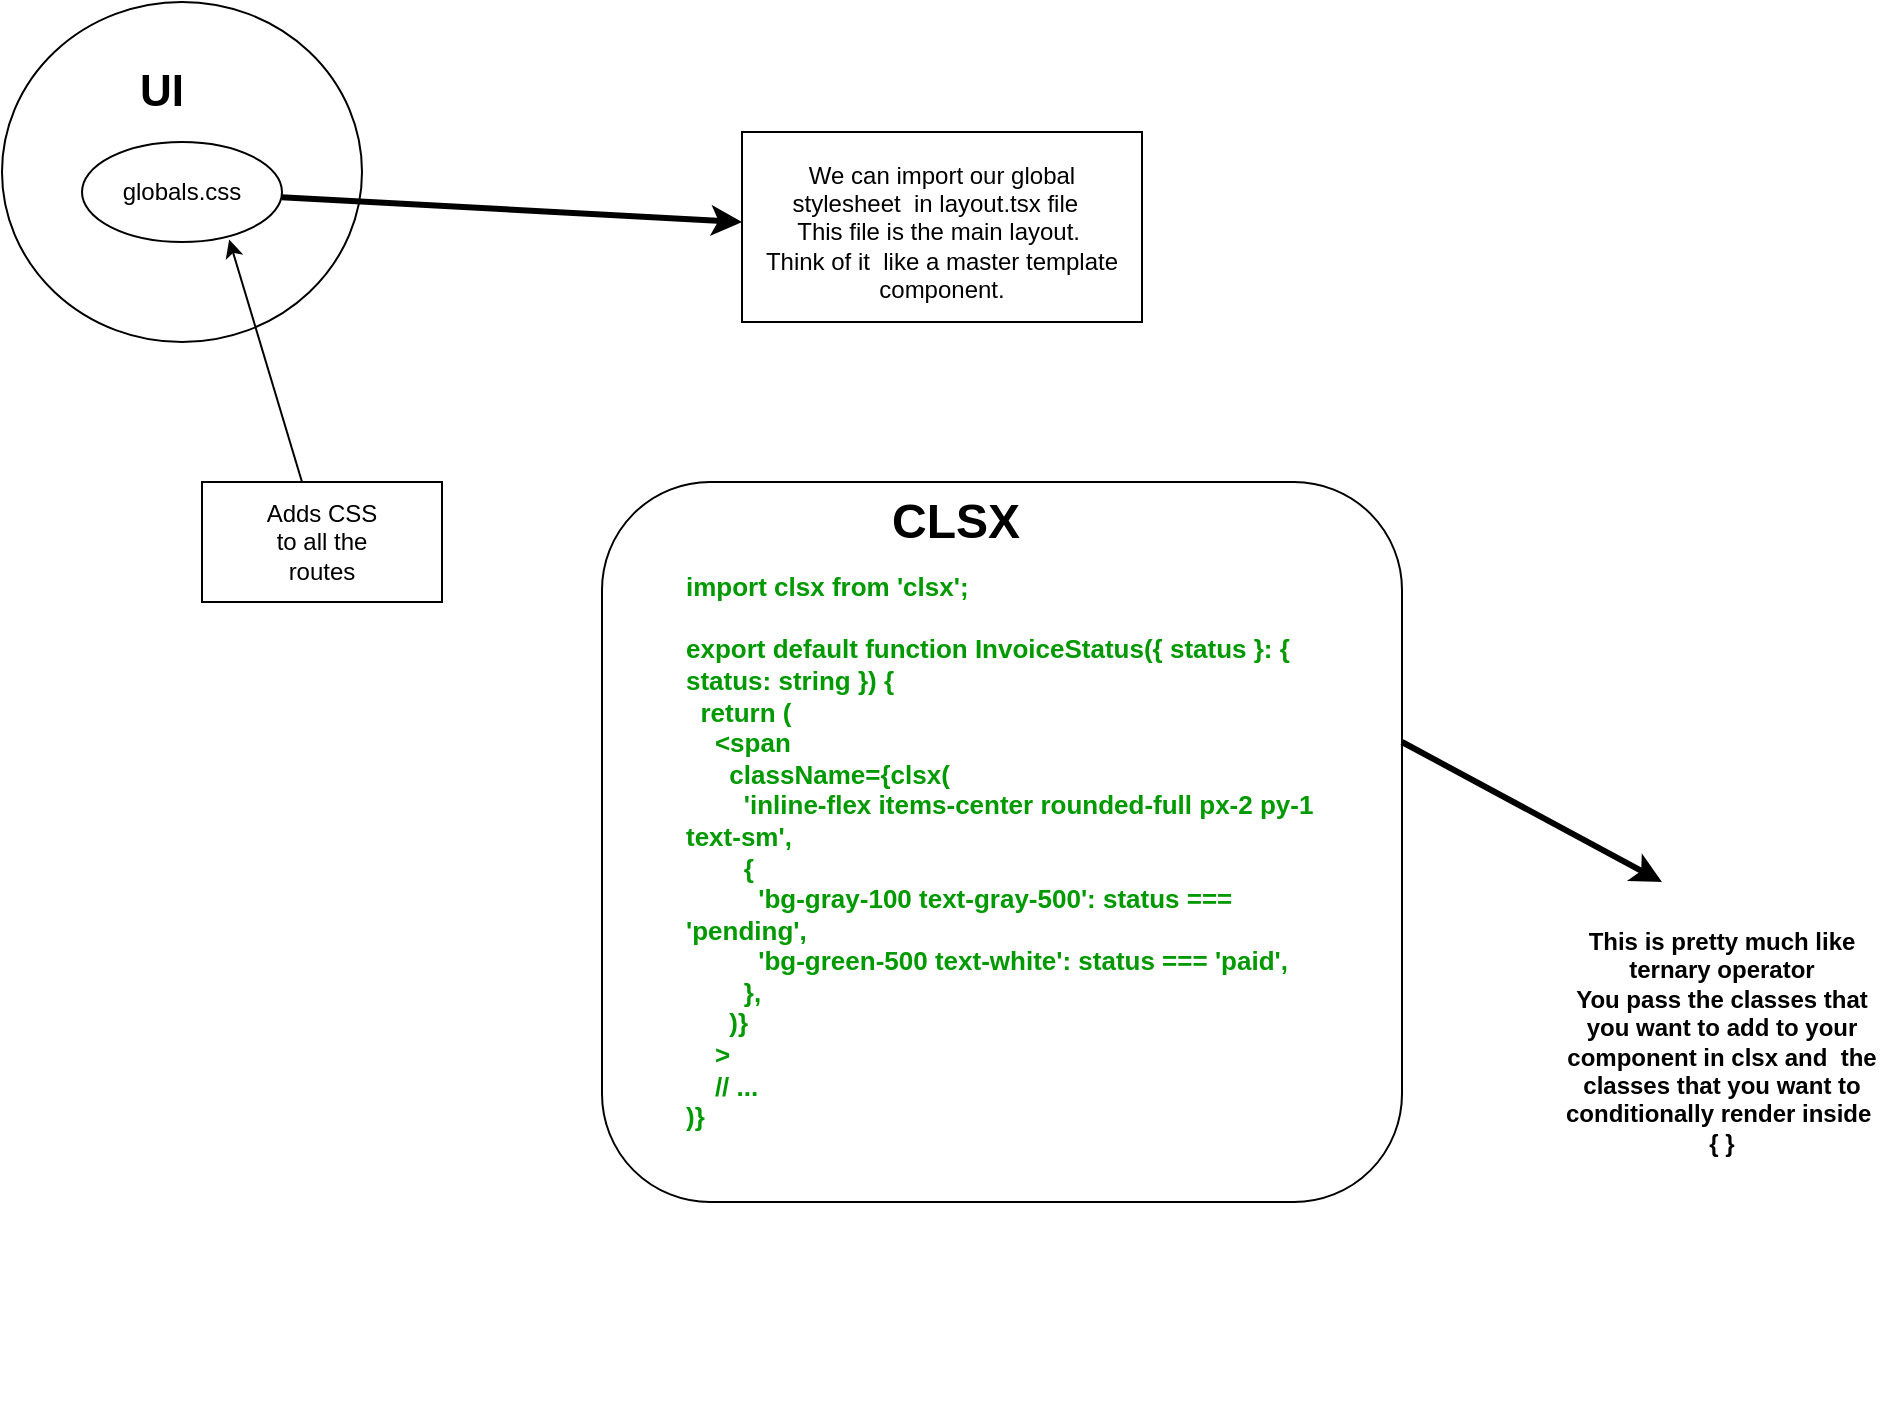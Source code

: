 <mxfile version="22.1.17" type="github">
  <diagram name="Page-1" id="Kl8zq_yiNeuqoVnLQ3NV">
    <mxGraphModel dx="1009" dy="542" grid="1" gridSize="10" guides="1" tooltips="1" connect="1" arrows="1" fold="1" page="1" pageScale="1" pageWidth="850" pageHeight="1100" math="0" shadow="0">
      <root>
        <mxCell id="0" />
        <mxCell id="1" parent="0" />
        <mxCell id="aWtjc3sNvvwIV8ZQqvRP-10" value="" style="rounded=0;whiteSpace=wrap;html=1;" vertex="1" parent="1">
          <mxGeometry x="440" y="125" width="200" height="95" as="geometry" />
        </mxCell>
        <mxCell id="aWtjc3sNvvwIV8ZQqvRP-1" value="" style="ellipse;whiteSpace=wrap;html=1;" vertex="1" parent="1">
          <mxGeometry x="70" y="60" width="180" height="170" as="geometry" />
        </mxCell>
        <mxCell id="aWtjc3sNvvwIV8ZQqvRP-2" value="&lt;font style=&quot;font-size: 22px;&quot;&gt;&lt;b&gt;UI&lt;/b&gt;&lt;/font&gt;" style="text;html=1;strokeColor=none;fillColor=none;align=center;verticalAlign=middle;whiteSpace=wrap;rounded=0;" vertex="1" parent="1">
          <mxGeometry x="120" y="90" width="60" height="30" as="geometry" />
        </mxCell>
        <mxCell id="aWtjc3sNvvwIV8ZQqvRP-4" value="" style="ellipse;whiteSpace=wrap;html=1;" vertex="1" parent="1">
          <mxGeometry x="110" y="130" width="100" height="50" as="geometry" />
        </mxCell>
        <mxCell id="aWtjc3sNvvwIV8ZQqvRP-3" value="globals.css" style="text;html=1;strokeColor=none;fillColor=none;align=center;verticalAlign=middle;whiteSpace=wrap;rounded=0;" vertex="1" parent="1">
          <mxGeometry x="130" y="140" width="60" height="30" as="geometry" />
        </mxCell>
        <mxCell id="aWtjc3sNvvwIV8ZQqvRP-5" value="" style="endArrow=classic;html=1;rounded=0;entryX=0.736;entryY=0.976;entryDx=0;entryDy=0;entryPerimeter=0;" edge="1" parent="1" target="aWtjc3sNvvwIV8ZQqvRP-4">
          <mxGeometry width="50" height="50" relative="1" as="geometry">
            <mxPoint x="220" y="300" as="sourcePoint" />
            <mxPoint x="450" y="260" as="targetPoint" />
          </mxGeometry>
        </mxCell>
        <mxCell id="aWtjc3sNvvwIV8ZQqvRP-7" value="" style="rounded=0;whiteSpace=wrap;html=1;" vertex="1" parent="1">
          <mxGeometry x="170" y="300" width="120" height="60" as="geometry" />
        </mxCell>
        <mxCell id="aWtjc3sNvvwIV8ZQqvRP-6" value="Adds CSS to all the routes" style="text;html=1;strokeColor=none;fillColor=none;align=center;verticalAlign=middle;whiteSpace=wrap;rounded=0;" vertex="1" parent="1">
          <mxGeometry x="200" y="315" width="60" height="30" as="geometry" />
        </mxCell>
        <mxCell id="aWtjc3sNvvwIV8ZQqvRP-8" value="" style="endArrow=classic;html=1;rounded=0;strokeWidth=3;" edge="1" parent="1" source="aWtjc3sNvvwIV8ZQqvRP-4">
          <mxGeometry width="50" height="50" relative="1" as="geometry">
            <mxPoint x="400" y="310" as="sourcePoint" />
            <mxPoint x="440" y="170" as="targetPoint" />
          </mxGeometry>
        </mxCell>
        <mxCell id="aWtjc3sNvvwIV8ZQqvRP-9" value="We can import our global stylesheet&amp;nbsp; in layout.tsx file&amp;nbsp;&amp;nbsp;&lt;br&gt;This file is the main layout.&amp;nbsp;&lt;br&gt;Think of it&amp;nbsp; like a master template component." style="text;html=1;strokeColor=none;fillColor=none;align=center;verticalAlign=middle;whiteSpace=wrap;rounded=0;" vertex="1" parent="1">
          <mxGeometry x="450" y="160" width="180" height="30" as="geometry" />
        </mxCell>
        <mxCell id="aWtjc3sNvvwIV8ZQqvRP-12" value="" style="rounded=1;whiteSpace=wrap;html=1;" vertex="1" parent="1">
          <mxGeometry x="370" y="300" width="400" height="360" as="geometry" />
        </mxCell>
        <mxCell id="aWtjc3sNvvwIV8ZQqvRP-13" value="&lt;h1&gt;&lt;span style=&quot;background-color: initial;&quot;&gt;CLSX&lt;/span&gt;&lt;br&gt;&lt;/h1&gt;&lt;div&gt;&lt;span style=&quot;background-color: initial;&quot;&gt;&lt;br&gt;&lt;/span&gt;&lt;/div&gt;" style="text;html=1;strokeColor=none;fillColor=none;spacing=5;spacingTop=-20;whiteSpace=wrap;overflow=hidden;rounded=0;" vertex="1" parent="1">
          <mxGeometry x="510" y="300" width="400" height="180" as="geometry" />
        </mxCell>
        <mxCell id="aWtjc3sNvvwIV8ZQqvRP-15" value="&lt;div style=&quot;font-size: 13px;&quot;&gt;&lt;b&gt;&lt;font color=&quot;#009900&quot; style=&quot;font-size: 13px;&quot;&gt;import clsx from &#39;clsx&#39;;&lt;/font&gt;&lt;/b&gt;&lt;/div&gt;&lt;div style=&quot;font-size: 13px;&quot;&gt;&lt;b&gt;&lt;font color=&quot;#009900&quot; style=&quot;font-size: 13px;&quot;&gt;&amp;nbsp;&lt;/font&gt;&lt;/b&gt;&lt;/div&gt;&lt;div style=&quot;font-size: 13px;&quot;&gt;&lt;b&gt;&lt;font color=&quot;#009900&quot; style=&quot;font-size: 13px;&quot;&gt;export default function InvoiceStatus({ status }: { status: string }) {&lt;/font&gt;&lt;/b&gt;&lt;/div&gt;&lt;div style=&quot;font-size: 13px;&quot;&gt;&lt;b&gt;&lt;font color=&quot;#009900&quot; style=&quot;font-size: 13px;&quot;&gt;&amp;nbsp; return (&lt;/font&gt;&lt;/b&gt;&lt;/div&gt;&lt;div style=&quot;font-size: 13px;&quot;&gt;&lt;b&gt;&lt;font color=&quot;#009900&quot; style=&quot;font-size: 13px;&quot;&gt;&amp;nbsp; &amp;nbsp; &amp;lt;span&lt;/font&gt;&lt;/b&gt;&lt;/div&gt;&lt;div style=&quot;font-size: 13px;&quot;&gt;&lt;b&gt;&lt;font color=&quot;#009900&quot; style=&quot;font-size: 13px;&quot;&gt;&amp;nbsp; &amp;nbsp; &amp;nbsp; className={clsx(&lt;/font&gt;&lt;/b&gt;&lt;/div&gt;&lt;div style=&quot;font-size: 13px;&quot;&gt;&lt;b&gt;&lt;font color=&quot;#009900&quot; style=&quot;font-size: 13px;&quot;&gt;&amp;nbsp; &amp;nbsp; &amp;nbsp; &amp;nbsp; &#39;inline-flex items-center rounded-full px-2 py-1 text-sm&#39;,&lt;/font&gt;&lt;/b&gt;&lt;/div&gt;&lt;div style=&quot;font-size: 13px;&quot;&gt;&lt;b&gt;&lt;font color=&quot;#009900&quot; style=&quot;font-size: 13px;&quot;&gt;&amp;nbsp; &amp;nbsp; &amp;nbsp; &amp;nbsp; {&lt;/font&gt;&lt;/b&gt;&lt;/div&gt;&lt;div style=&quot;font-size: 13px;&quot;&gt;&lt;b&gt;&lt;font color=&quot;#009900&quot; style=&quot;font-size: 13px;&quot;&gt;&amp;nbsp; &amp;nbsp; &amp;nbsp; &amp;nbsp; &amp;nbsp; &#39;bg-gray-100 text-gray-500&#39;: status === &#39;pending&#39;,&lt;/font&gt;&lt;/b&gt;&lt;/div&gt;&lt;div style=&quot;font-size: 13px;&quot;&gt;&lt;b&gt;&lt;font color=&quot;#009900&quot; style=&quot;font-size: 13px;&quot;&gt;&amp;nbsp; &amp;nbsp; &amp;nbsp; &amp;nbsp; &amp;nbsp; &#39;bg-green-500 text-white&#39;: status === &#39;paid&#39;,&lt;/font&gt;&lt;/b&gt;&lt;/div&gt;&lt;div style=&quot;font-size: 13px;&quot;&gt;&lt;b&gt;&lt;font color=&quot;#009900&quot; style=&quot;font-size: 13px;&quot;&gt;&amp;nbsp; &amp;nbsp; &amp;nbsp; &amp;nbsp; },&lt;/font&gt;&lt;/b&gt;&lt;/div&gt;&lt;div style=&quot;font-size: 13px;&quot;&gt;&lt;b&gt;&lt;font color=&quot;#009900&quot; style=&quot;font-size: 13px;&quot;&gt;&amp;nbsp; &amp;nbsp; &amp;nbsp; )}&lt;/font&gt;&lt;/b&gt;&lt;/div&gt;&lt;div style=&quot;font-size: 13px;&quot;&gt;&lt;b&gt;&lt;font color=&quot;#009900&quot; style=&quot;font-size: 13px;&quot;&gt;&amp;nbsp; &amp;nbsp; &amp;gt;&lt;/font&gt;&lt;/b&gt;&lt;/div&gt;&lt;div style=&quot;font-size: 13px;&quot;&gt;&lt;b&gt;&lt;font color=&quot;#009900&quot; style=&quot;font-size: 13px;&quot;&gt;&amp;nbsp; &amp;nbsp; // ...&lt;/font&gt;&lt;/b&gt;&lt;/div&gt;&lt;div style=&quot;font-size: 13px;&quot;&gt;&lt;b&gt;&lt;font color=&quot;#009900&quot; style=&quot;font-size: 13px;&quot;&gt;)}&lt;/font&gt;&lt;/b&gt;&lt;/div&gt;" style="text;html=1;strokeColor=none;fillColor=none;align=left;verticalAlign=middle;whiteSpace=wrap;rounded=0;" vertex="1" parent="1">
          <mxGeometry x="410" y="210" width="335" height="550" as="geometry" />
        </mxCell>
        <mxCell id="aWtjc3sNvvwIV8ZQqvRP-16" value="" style="endArrow=classic;html=1;rounded=0;strokeWidth=3;" edge="1" parent="1">
          <mxGeometry width="50" height="50" relative="1" as="geometry">
            <mxPoint x="770" y="430" as="sourcePoint" />
            <mxPoint x="900" y="500" as="targetPoint" />
          </mxGeometry>
        </mxCell>
        <mxCell id="aWtjc3sNvvwIV8ZQqvRP-17" value="&lt;b&gt;This is pretty much like ternary operator&lt;br&gt;You pass the classes that you want to add to your component in clsx and&amp;nbsp; the classes that you want to conditionally render inside&amp;nbsp;&lt;br&gt;{ }&lt;/b&gt;" style="text;html=1;strokeColor=none;fillColor=none;align=center;verticalAlign=middle;whiteSpace=wrap;rounded=0;" vertex="1" parent="1">
          <mxGeometry x="850" y="510" width="160" height="140" as="geometry" />
        </mxCell>
      </root>
    </mxGraphModel>
  </diagram>
</mxfile>
